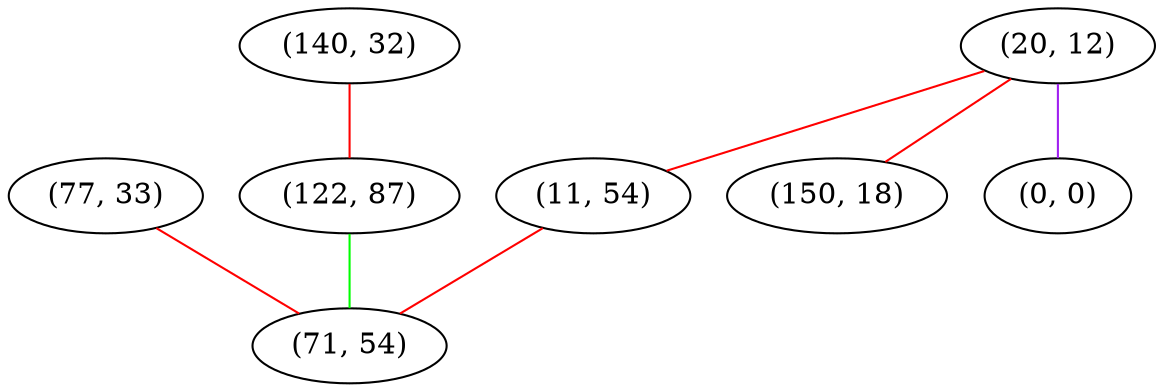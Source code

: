 graph "" {
"(77, 33)";
"(20, 12)";
"(140, 32)";
"(122, 87)";
"(11, 54)";
"(150, 18)";
"(0, 0)";
"(71, 54)";
"(77, 33)" -- "(71, 54)"  [color=red, key=0, weight=1];
"(20, 12)" -- "(0, 0)"  [color=purple, key=0, weight=4];
"(20, 12)" -- "(150, 18)"  [color=red, key=0, weight=1];
"(20, 12)" -- "(11, 54)"  [color=red, key=0, weight=1];
"(140, 32)" -- "(122, 87)"  [color=red, key=0, weight=1];
"(122, 87)" -- "(71, 54)"  [color=green, key=0, weight=2];
"(11, 54)" -- "(71, 54)"  [color=red, key=0, weight=1];
}
